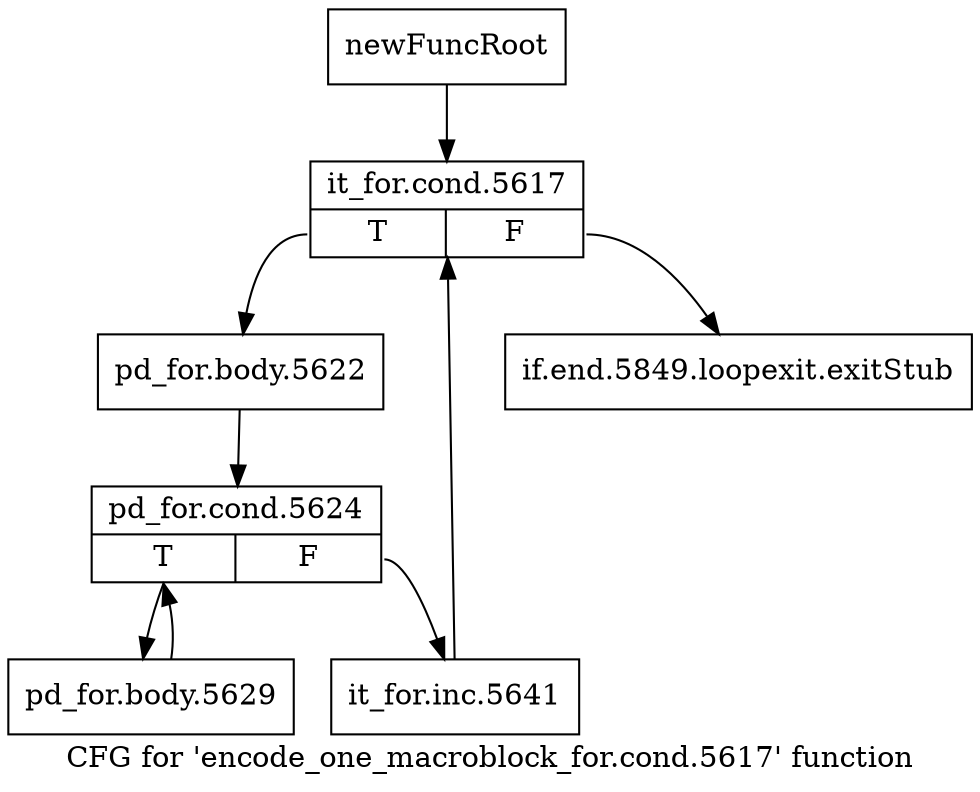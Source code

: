 digraph "CFG for 'encode_one_macroblock_for.cond.5617' function" {
	label="CFG for 'encode_one_macroblock_for.cond.5617' function";

	Node0x2cdc480 [shape=record,label="{newFuncRoot}"];
	Node0x2cdc480 -> Node0x2cdc520;
	Node0x2cdc4d0 [shape=record,label="{if.end.5849.loopexit.exitStub}"];
	Node0x2cdc520 [shape=record,label="{it_for.cond.5617|{<s0>T|<s1>F}}"];
	Node0x2cdc520:s0 -> Node0x2cdc570;
	Node0x2cdc520:s1 -> Node0x2cdc4d0;
	Node0x2cdc570 [shape=record,label="{pd_for.body.5622}"];
	Node0x2cdc570 -> Node0x2cdc5c0;
	Node0x2cdc5c0 [shape=record,label="{pd_for.cond.5624|{<s0>T|<s1>F}}"];
	Node0x2cdc5c0:s0 -> Node0x2cdc660;
	Node0x2cdc5c0:s1 -> Node0x2cdc610;
	Node0x2cdc610 [shape=record,label="{it_for.inc.5641}"];
	Node0x2cdc610 -> Node0x2cdc520;
	Node0x2cdc660 [shape=record,label="{pd_for.body.5629}"];
	Node0x2cdc660 -> Node0x2cdc5c0;
}
